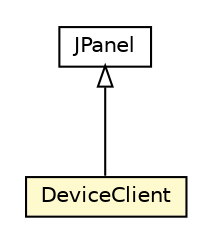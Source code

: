 #!/usr/local/bin/dot
#
# Class diagram 
# Generated by UMLGraph version R5_6-24-gf6e263 (http://www.umlgraph.org/)
#

digraph G {
	edge [fontname="Helvetica",fontsize=10,labelfontname="Helvetica",labelfontsize=10];
	node [fontname="Helvetica",fontsize=10,shape=plaintext];
	nodesep=0.25;
	ranksep=0.5;
	// org.universAAL.lddi.samples.device.client.DeviceClient
	c8749 [label=<<table title="org.universAAL.lddi.samples.device.client.DeviceClient" border="0" cellborder="1" cellspacing="0" cellpadding="2" port="p" bgcolor="lemonChiffon" href="./DeviceClient.html">
		<tr><td><table border="0" cellspacing="0" cellpadding="1">
<tr><td align="center" balign="center"> DeviceClient </td></tr>
		</table></td></tr>
		</table>>, URL="./DeviceClient.html", fontname="Helvetica", fontcolor="black", fontsize=10.0];
	//org.universAAL.lddi.samples.device.client.DeviceClient extends javax.swing.JPanel
	c8839:p -> c8749:p [dir=back,arrowtail=empty];
	// javax.swing.JPanel
	c8839 [label=<<table title="javax.swing.JPanel" border="0" cellborder="1" cellspacing="0" cellpadding="2" port="p" href="http://java.sun.com/j2se/1.4.2/docs/api/javax/swing/JPanel.html">
		<tr><td><table border="0" cellspacing="0" cellpadding="1">
<tr><td align="center" balign="center"> JPanel </td></tr>
		</table></td></tr>
		</table>>, URL="http://java.sun.com/j2se/1.4.2/docs/api/javax/swing/JPanel.html", fontname="Helvetica", fontcolor="black", fontsize=10.0];
}

